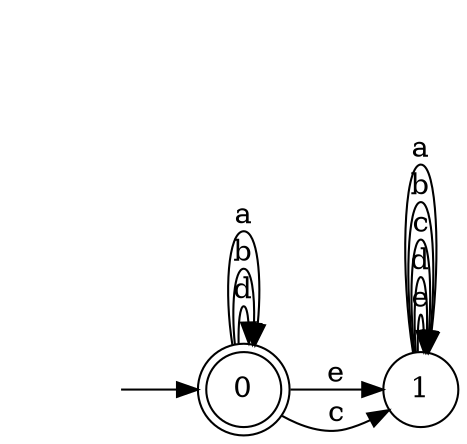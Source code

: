 digraph {
  rankdir=LR;
  0 [label="0", shape = doublecircle];
  0 -> 1 [label="e"];
  0 -> 0 [label="d"];
  0 -> 1 [label="c"];
  0 -> 0 [label="b"];
  0 -> 0 [label="a"];
  1 [label="1", shape = circle];
  1 -> 1 [label="e"];
  1 -> 1 [label="d"];
  1 -> 1 [label="c"];
  1 -> 1 [label="b"];
  1 -> 1 [label="a"];
  2 [label="", shape = plaintext];
  2 -> 0 [label=""];
}
